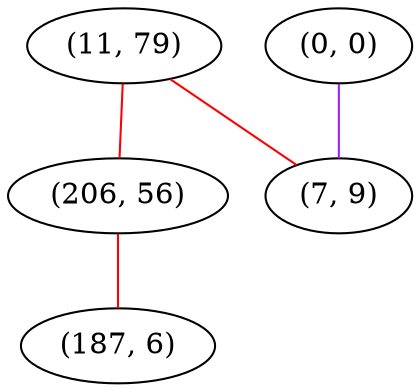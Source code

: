 graph "" {
"(11, 79)";
"(0, 0)";
"(206, 56)";
"(187, 6)";
"(7, 9)";
"(11, 79)" -- "(206, 56)"  [color=red, key=0, weight=1];
"(11, 79)" -- "(7, 9)"  [color=red, key=0, weight=1];
"(0, 0)" -- "(7, 9)"  [color=purple, key=0, weight=4];
"(206, 56)" -- "(187, 6)"  [color=red, key=0, weight=1];
}

